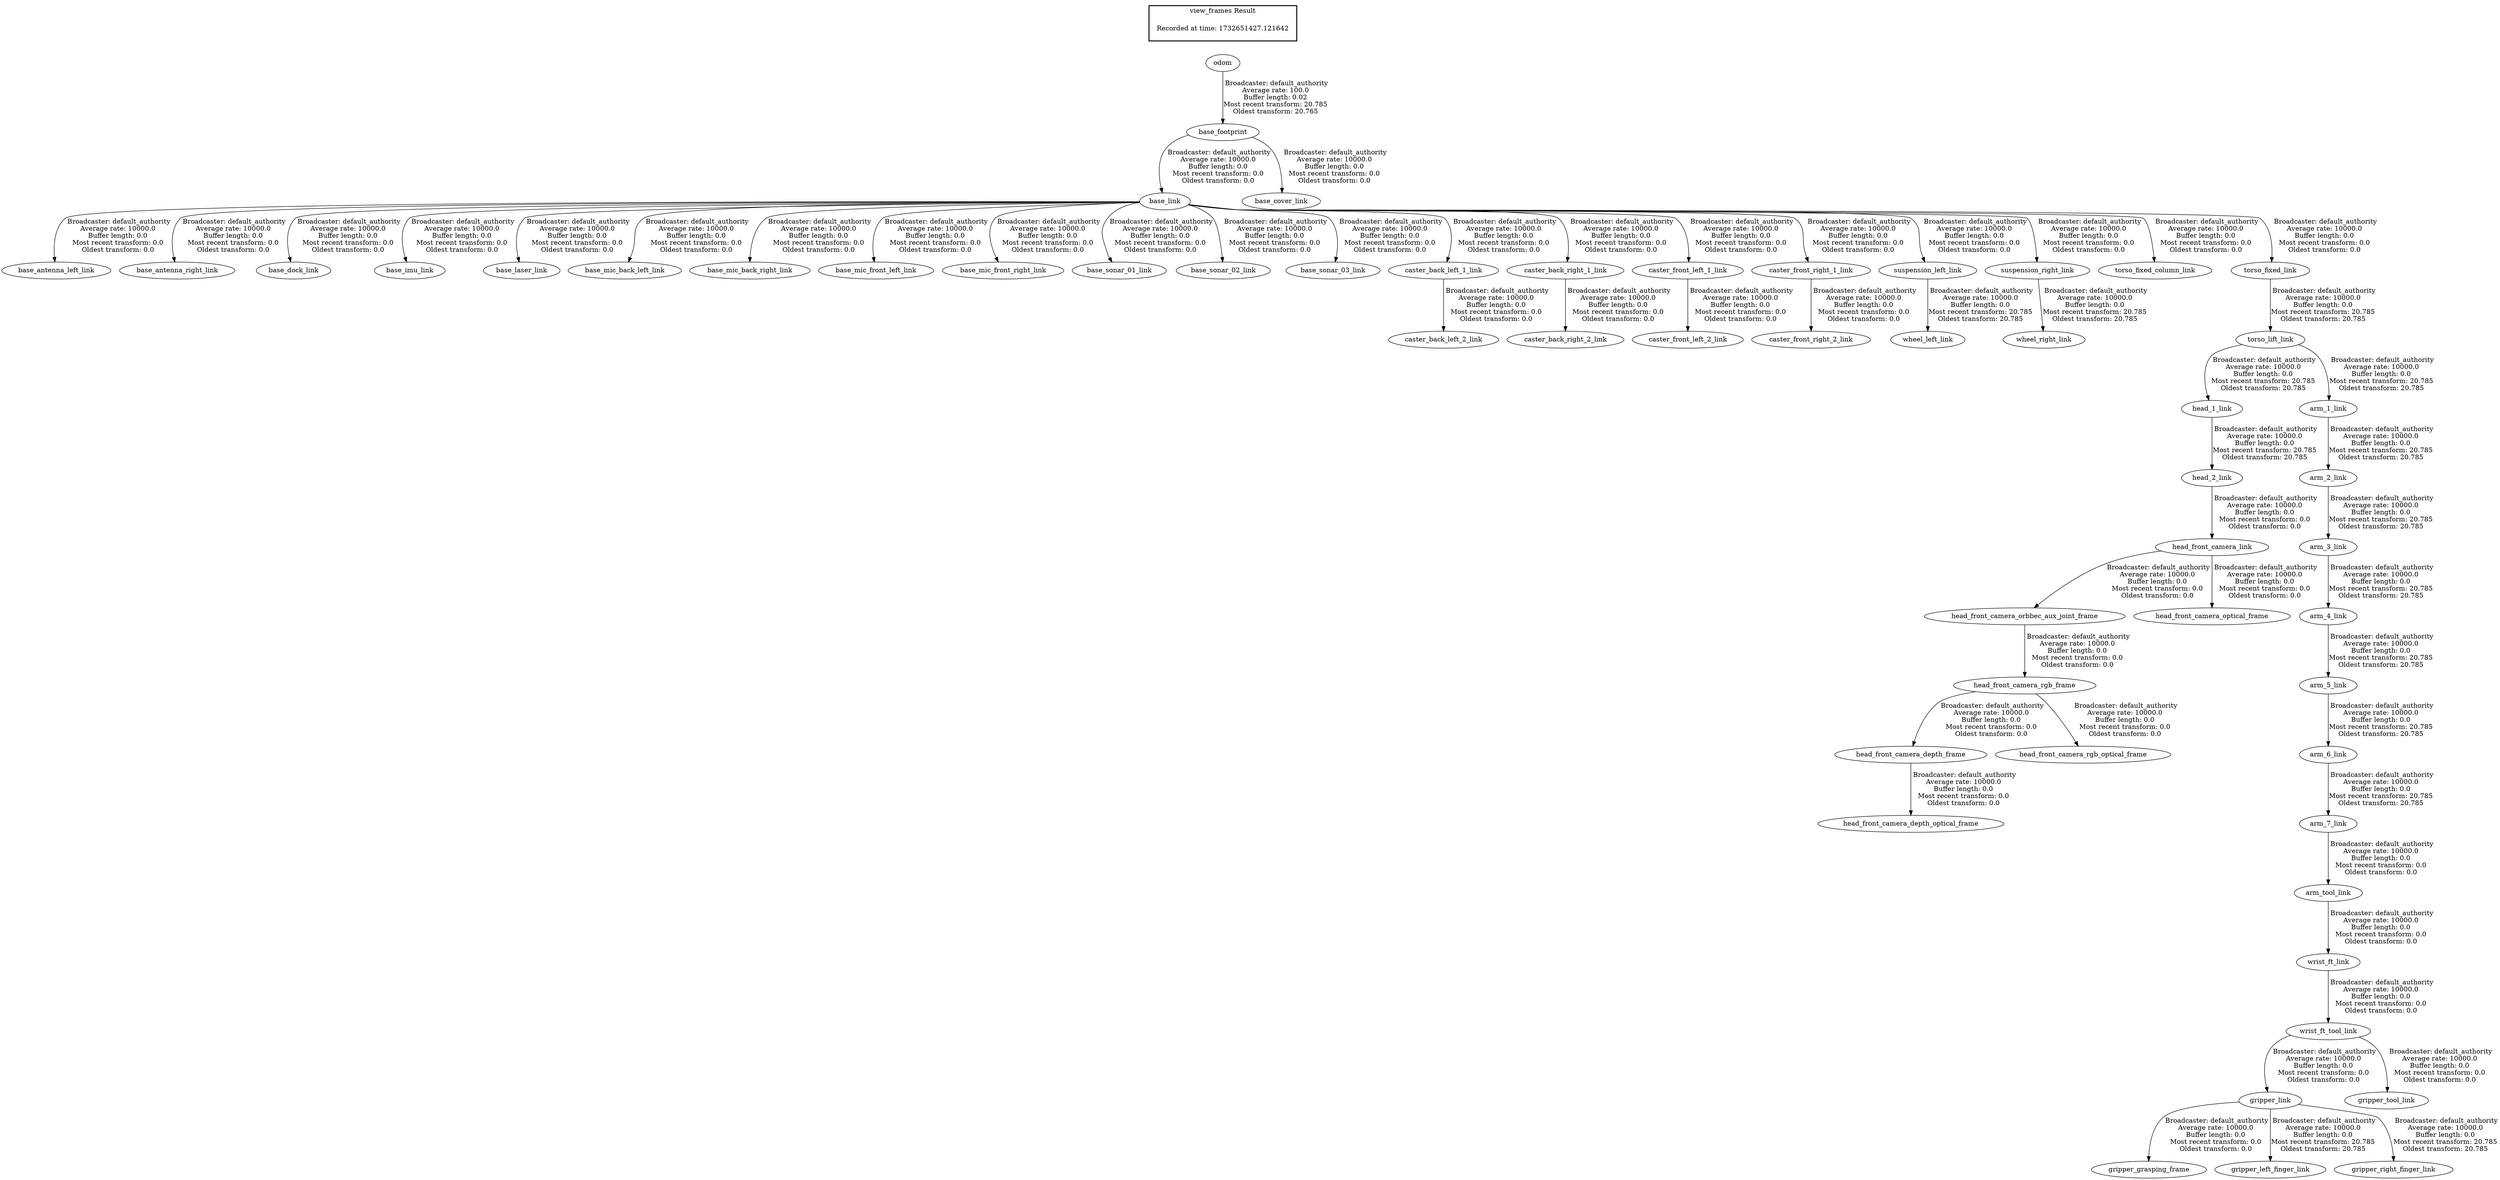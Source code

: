 digraph G {
"arm_7_link" -> "arm_tool_link"[label=" Broadcaster: default_authority\nAverage rate: 10000.0\nBuffer length: 0.0\nMost recent transform: 0.0\nOldest transform: 0.0\n"];
"arm_6_link" -> "arm_7_link"[label=" Broadcaster: default_authority\nAverage rate: 10000.0\nBuffer length: 0.0\nMost recent transform: 20.785\nOldest transform: 20.785\n"];
"base_link" -> "base_antenna_left_link"[label=" Broadcaster: default_authority\nAverage rate: 10000.0\nBuffer length: 0.0\nMost recent transform: 0.0\nOldest transform: 0.0\n"];
"base_footprint" -> "base_link"[label=" Broadcaster: default_authority\nAverage rate: 10000.0\nBuffer length: 0.0\nMost recent transform: 0.0\nOldest transform: 0.0\n"];
"base_link" -> "base_antenna_right_link"[label=" Broadcaster: default_authority\nAverage rate: 10000.0\nBuffer length: 0.0\nMost recent transform: 0.0\nOldest transform: 0.0\n"];
"base_link" -> "base_dock_link"[label=" Broadcaster: default_authority\nAverage rate: 10000.0\nBuffer length: 0.0\nMost recent transform: 0.0\nOldest transform: 0.0\n"];
"odom" -> "base_footprint"[label=" Broadcaster: default_authority\nAverage rate: 100.0\nBuffer length: 0.02\nMost recent transform: 20.785\nOldest transform: 20.765\n"];
"base_link" -> "base_imu_link"[label=" Broadcaster: default_authority\nAverage rate: 10000.0\nBuffer length: 0.0\nMost recent transform: 0.0\nOldest transform: 0.0\n"];
"base_link" -> "base_laser_link"[label=" Broadcaster: default_authority\nAverage rate: 10000.0\nBuffer length: 0.0\nMost recent transform: 0.0\nOldest transform: 0.0\n"];
"base_link" -> "base_mic_back_left_link"[label=" Broadcaster: default_authority\nAverage rate: 10000.0\nBuffer length: 0.0\nMost recent transform: 0.0\nOldest transform: 0.0\n"];
"base_link" -> "base_mic_back_right_link"[label=" Broadcaster: default_authority\nAverage rate: 10000.0\nBuffer length: 0.0\nMost recent transform: 0.0\nOldest transform: 0.0\n"];
"base_link" -> "base_mic_front_left_link"[label=" Broadcaster: default_authority\nAverage rate: 10000.0\nBuffer length: 0.0\nMost recent transform: 0.0\nOldest transform: 0.0\n"];
"base_link" -> "base_mic_front_right_link"[label=" Broadcaster: default_authority\nAverage rate: 10000.0\nBuffer length: 0.0\nMost recent transform: 0.0\nOldest transform: 0.0\n"];
"base_link" -> "base_sonar_01_link"[label=" Broadcaster: default_authority\nAverage rate: 10000.0\nBuffer length: 0.0\nMost recent transform: 0.0\nOldest transform: 0.0\n"];
"base_link" -> "base_sonar_02_link"[label=" Broadcaster: default_authority\nAverage rate: 10000.0\nBuffer length: 0.0\nMost recent transform: 0.0\nOldest transform: 0.0\n"];
"base_link" -> "base_sonar_03_link"[label=" Broadcaster: default_authority\nAverage rate: 10000.0\nBuffer length: 0.0\nMost recent transform: 0.0\nOldest transform: 0.0\n"];
"base_link" -> "caster_back_left_1_link"[label=" Broadcaster: default_authority\nAverage rate: 10000.0\nBuffer length: 0.0\nMost recent transform: 0.0\nOldest transform: 0.0\n"];
"caster_back_left_1_link" -> "caster_back_left_2_link"[label=" Broadcaster: default_authority\nAverage rate: 10000.0\nBuffer length: 0.0\nMost recent transform: 0.0\nOldest transform: 0.0\n"];
"base_link" -> "caster_back_right_1_link"[label=" Broadcaster: default_authority\nAverage rate: 10000.0\nBuffer length: 0.0\nMost recent transform: 0.0\nOldest transform: 0.0\n"];
"caster_back_right_1_link" -> "caster_back_right_2_link"[label=" Broadcaster: default_authority\nAverage rate: 10000.0\nBuffer length: 0.0\nMost recent transform: 0.0\nOldest transform: 0.0\n"];
"base_link" -> "caster_front_left_1_link"[label=" Broadcaster: default_authority\nAverage rate: 10000.0\nBuffer length: 0.0\nMost recent transform: 0.0\nOldest transform: 0.0\n"];
"caster_front_left_1_link" -> "caster_front_left_2_link"[label=" Broadcaster: default_authority\nAverage rate: 10000.0\nBuffer length: 0.0\nMost recent transform: 0.0\nOldest transform: 0.0\n"];
"base_link" -> "caster_front_right_1_link"[label=" Broadcaster: default_authority\nAverage rate: 10000.0\nBuffer length: 0.0\nMost recent transform: 0.0\nOldest transform: 0.0\n"];
"caster_front_right_1_link" -> "caster_front_right_2_link"[label=" Broadcaster: default_authority\nAverage rate: 10000.0\nBuffer length: 0.0\nMost recent transform: 0.0\nOldest transform: 0.0\n"];
"base_footprint" -> "base_cover_link"[label=" Broadcaster: default_authority\nAverage rate: 10000.0\nBuffer length: 0.0\nMost recent transform: 0.0\nOldest transform: 0.0\n"];
"gripper_link" -> "gripper_grasping_frame"[label=" Broadcaster: default_authority\nAverage rate: 10000.0\nBuffer length: 0.0\nMost recent transform: 0.0\nOldest transform: 0.0\n"];
"wrist_ft_tool_link" -> "gripper_link"[label=" Broadcaster: default_authority\nAverage rate: 10000.0\nBuffer length: 0.0\nMost recent transform: 0.0\nOldest transform: 0.0\n"];
"wrist_ft_link" -> "wrist_ft_tool_link"[label=" Broadcaster: default_authority\nAverage rate: 10000.0\nBuffer length: 0.0\nMost recent transform: 0.0\nOldest transform: 0.0\n"];
"wrist_ft_tool_link" -> "gripper_tool_link"[label=" Broadcaster: default_authority\nAverage rate: 10000.0\nBuffer length: 0.0\nMost recent transform: 0.0\nOldest transform: 0.0\n"];
"head_front_camera_rgb_frame" -> "head_front_camera_depth_frame"[label=" Broadcaster: default_authority\nAverage rate: 10000.0\nBuffer length: 0.0\nMost recent transform: 0.0\nOldest transform: 0.0\n"];
"head_front_camera_orbbec_aux_joint_frame" -> "head_front_camera_rgb_frame"[label=" Broadcaster: default_authority\nAverage rate: 10000.0\nBuffer length: 0.0\nMost recent transform: 0.0\nOldest transform: 0.0\n"];
"head_front_camera_depth_frame" -> "head_front_camera_depth_optical_frame"[label=" Broadcaster: default_authority\nAverage rate: 10000.0\nBuffer length: 0.0\nMost recent transform: 0.0\nOldest transform: 0.0\n"];
"head_2_link" -> "head_front_camera_link"[label=" Broadcaster: default_authority\nAverage rate: 10000.0\nBuffer length: 0.0\nMost recent transform: 0.0\nOldest transform: 0.0\n"];
"head_1_link" -> "head_2_link"[label=" Broadcaster: default_authority\nAverage rate: 10000.0\nBuffer length: 0.0\nMost recent transform: 20.785\nOldest transform: 20.785\n"];
"head_front_camera_link" -> "head_front_camera_optical_frame"[label=" Broadcaster: default_authority\nAverage rate: 10000.0\nBuffer length: 0.0\nMost recent transform: 0.0\nOldest transform: 0.0\n"];
"head_front_camera_link" -> "head_front_camera_orbbec_aux_joint_frame"[label=" Broadcaster: default_authority\nAverage rate: 10000.0\nBuffer length: 0.0\nMost recent transform: 0.0\nOldest transform: 0.0\n"];
"head_front_camera_rgb_frame" -> "head_front_camera_rgb_optical_frame"[label=" Broadcaster: default_authority\nAverage rate: 10000.0\nBuffer length: 0.0\nMost recent transform: 0.0\nOldest transform: 0.0\n"];
"base_link" -> "suspension_left_link"[label=" Broadcaster: default_authority\nAverage rate: 10000.0\nBuffer length: 0.0\nMost recent transform: 0.0\nOldest transform: 0.0\n"];
"base_link" -> "suspension_right_link"[label=" Broadcaster: default_authority\nAverage rate: 10000.0\nBuffer length: 0.0\nMost recent transform: 0.0\nOldest transform: 0.0\n"];
"base_link" -> "torso_fixed_column_link"[label=" Broadcaster: default_authority\nAverage rate: 10000.0\nBuffer length: 0.0\nMost recent transform: 0.0\nOldest transform: 0.0\n"];
"base_link" -> "torso_fixed_link"[label=" Broadcaster: default_authority\nAverage rate: 10000.0\nBuffer length: 0.0\nMost recent transform: 0.0\nOldest transform: 0.0\n"];
"arm_tool_link" -> "wrist_ft_link"[label=" Broadcaster: default_authority\nAverage rate: 10000.0\nBuffer length: 0.0\nMost recent transform: 0.0\nOldest transform: 0.0\n"];
"torso_lift_link" -> "arm_1_link"[label=" Broadcaster: default_authority\nAverage rate: 10000.0\nBuffer length: 0.0\nMost recent transform: 20.785\nOldest transform: 20.785\n"];
"torso_fixed_link" -> "torso_lift_link"[label=" Broadcaster: default_authority\nAverage rate: 10000.0\nBuffer length: 0.0\nMost recent transform: 20.785\nOldest transform: 20.785\n"];
"arm_1_link" -> "arm_2_link"[label=" Broadcaster: default_authority\nAverage rate: 10000.0\nBuffer length: 0.0\nMost recent transform: 20.785\nOldest transform: 20.785\n"];
"arm_2_link" -> "arm_3_link"[label=" Broadcaster: default_authority\nAverage rate: 10000.0\nBuffer length: 0.0\nMost recent transform: 20.785\nOldest transform: 20.785\n"];
"arm_3_link" -> "arm_4_link"[label=" Broadcaster: default_authority\nAverage rate: 10000.0\nBuffer length: 0.0\nMost recent transform: 20.785\nOldest transform: 20.785\n"];
"arm_4_link" -> "arm_5_link"[label=" Broadcaster: default_authority\nAverage rate: 10000.0\nBuffer length: 0.0\nMost recent transform: 20.785\nOldest transform: 20.785\n"];
"arm_5_link" -> "arm_6_link"[label=" Broadcaster: default_authority\nAverage rate: 10000.0\nBuffer length: 0.0\nMost recent transform: 20.785\nOldest transform: 20.785\n"];
"gripper_link" -> "gripper_left_finger_link"[label=" Broadcaster: default_authority\nAverage rate: 10000.0\nBuffer length: 0.0\nMost recent transform: 20.785\nOldest transform: 20.785\n"];
"gripper_link" -> "gripper_right_finger_link"[label=" Broadcaster: default_authority\nAverage rate: 10000.0\nBuffer length: 0.0\nMost recent transform: 20.785\nOldest transform: 20.785\n"];
"torso_lift_link" -> "head_1_link"[label=" Broadcaster: default_authority\nAverage rate: 10000.0\nBuffer length: 0.0\nMost recent transform: 20.785\nOldest transform: 20.785\n"];
"suspension_left_link" -> "wheel_left_link"[label=" Broadcaster: default_authority\nAverage rate: 10000.0\nBuffer length: 0.0\nMost recent transform: 20.785\nOldest transform: 20.785\n"];
"suspension_right_link" -> "wheel_right_link"[label=" Broadcaster: default_authority\nAverage rate: 10000.0\nBuffer length: 0.0\nMost recent transform: 20.785\nOldest transform: 20.785\n"];
edge [style=invis];
 subgraph cluster_legend { style=bold; color=black; label ="view_frames Result";
"Recorded at time: 1732651427.121642"[ shape=plaintext ] ;
}->"odom";
}